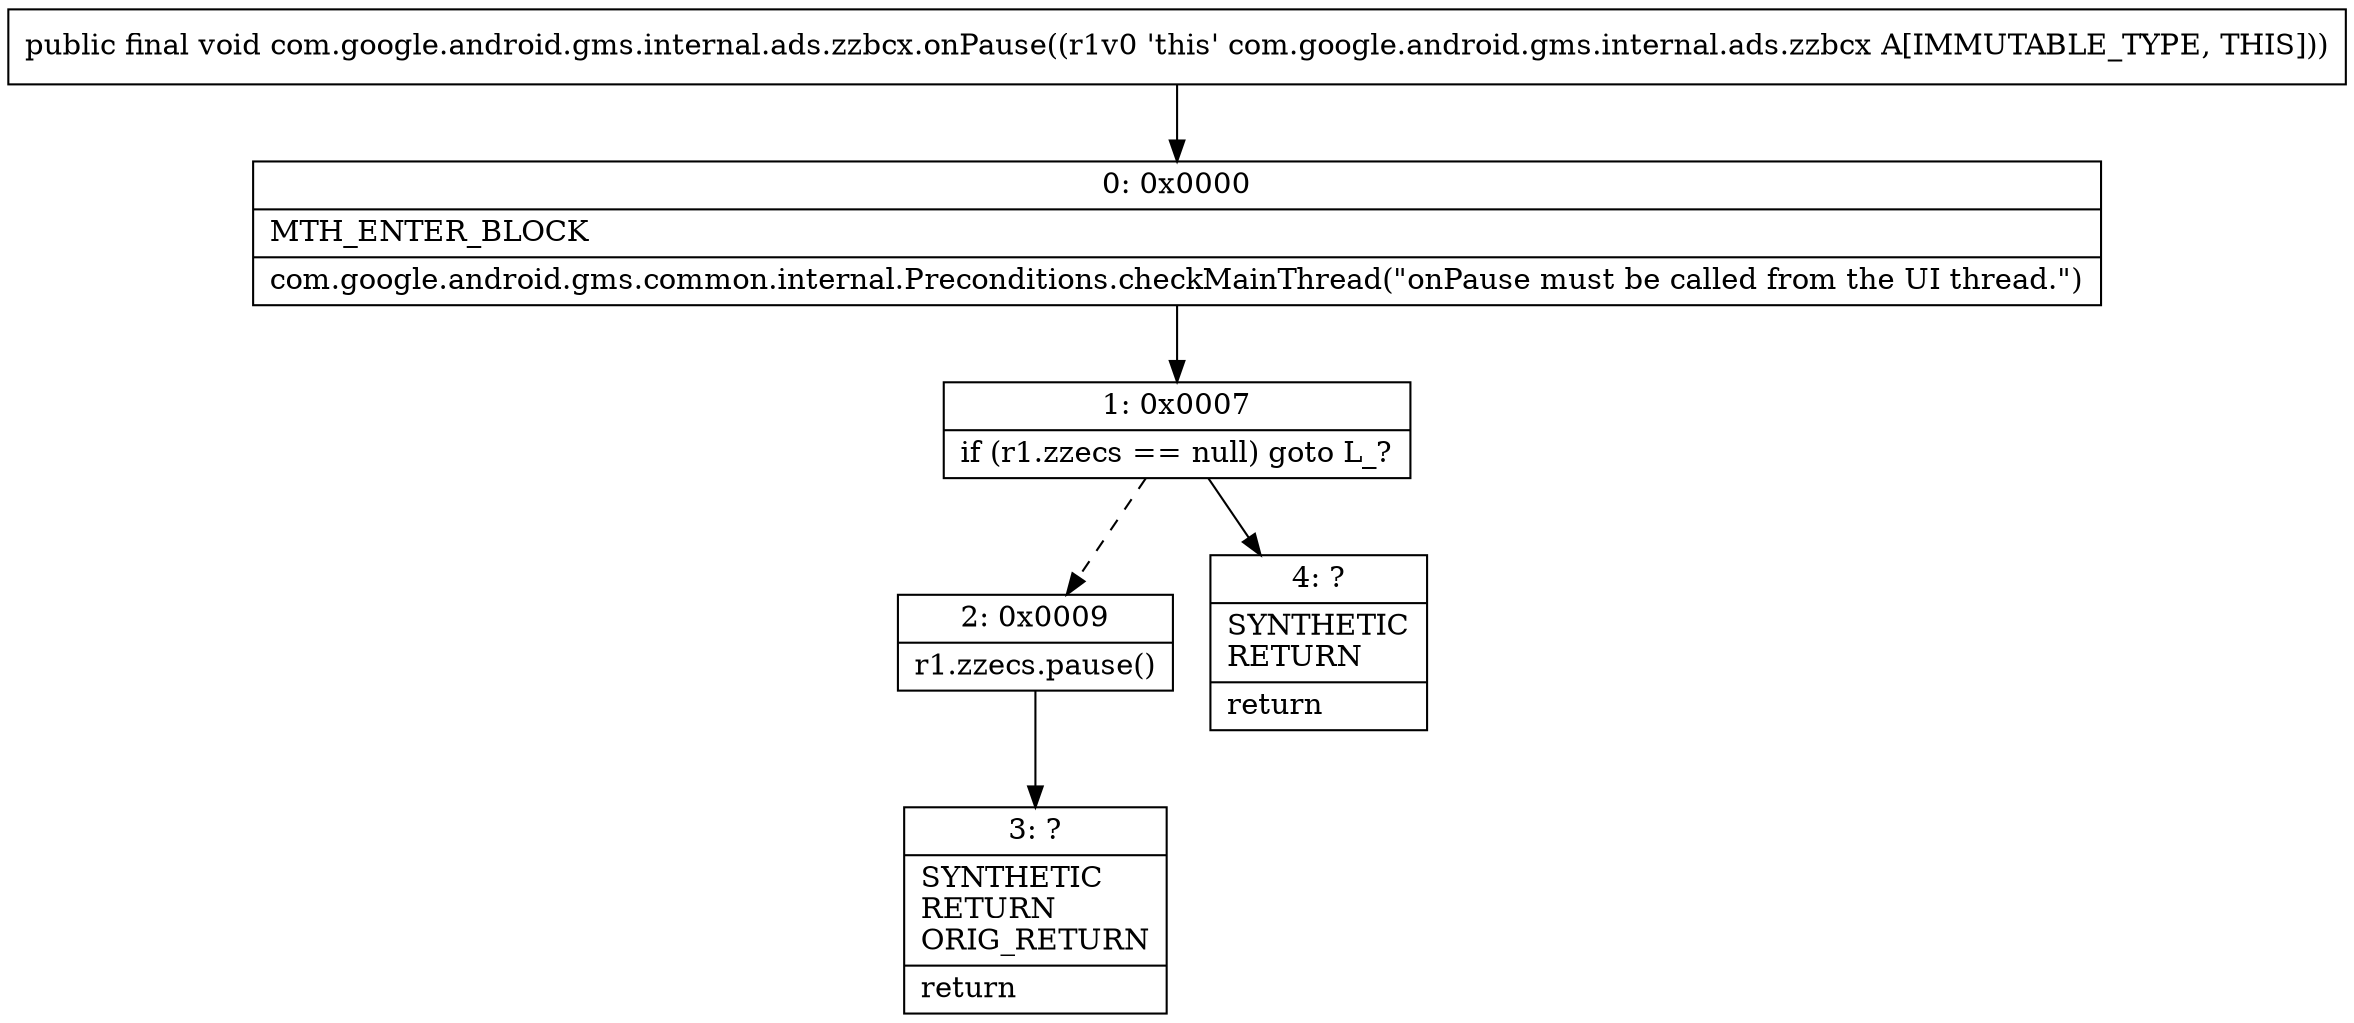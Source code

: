 digraph "CFG forcom.google.android.gms.internal.ads.zzbcx.onPause()V" {
Node_0 [shape=record,label="{0\:\ 0x0000|MTH_ENTER_BLOCK\l|com.google.android.gms.common.internal.Preconditions.checkMainThread(\"onPause must be called from the UI thread.\")\l}"];
Node_1 [shape=record,label="{1\:\ 0x0007|if (r1.zzecs == null) goto L_?\l}"];
Node_2 [shape=record,label="{2\:\ 0x0009|r1.zzecs.pause()\l}"];
Node_3 [shape=record,label="{3\:\ ?|SYNTHETIC\lRETURN\lORIG_RETURN\l|return\l}"];
Node_4 [shape=record,label="{4\:\ ?|SYNTHETIC\lRETURN\l|return\l}"];
MethodNode[shape=record,label="{public final void com.google.android.gms.internal.ads.zzbcx.onPause((r1v0 'this' com.google.android.gms.internal.ads.zzbcx A[IMMUTABLE_TYPE, THIS])) }"];
MethodNode -> Node_0;
Node_0 -> Node_1;
Node_1 -> Node_2[style=dashed];
Node_1 -> Node_4;
Node_2 -> Node_3;
}


